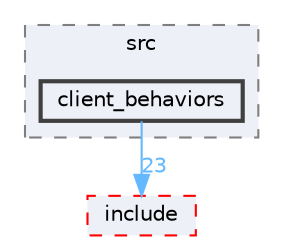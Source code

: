digraph "smacc_client_library/move_base_z_client/move_base_z_client_plugin/src/client_behaviors"
{
 // LATEX_PDF_SIZE
  bgcolor="transparent";
  edge [fontname=Helvetica,fontsize=10,labelfontname=Helvetica,labelfontsize=10];
  node [fontname=Helvetica,fontsize=10,shape=box,height=0.2,width=0.4];
  compound=true
  subgraph clusterdir_61dcd657345dad6c4da3cefc2b8aca91 {
    graph [ bgcolor="#edf0f7", pencolor="grey50", label="src", fontname=Helvetica,fontsize=10 style="filled,dashed", URL="dir_61dcd657345dad6c4da3cefc2b8aca91.html",tooltip=""]
  dir_5bc66bdd50906fd391853893640fa99c [label="client_behaviors", fillcolor="#edf0f7", color="grey25", style="filled,bold", URL="dir_5bc66bdd50906fd391853893640fa99c.html",tooltip=""];
  }
  dir_3488b3f89152574ebdd16a8ff47504bf [label="include", fillcolor="#edf0f7", color="red", style="filled,dashed", URL="dir_3488b3f89152574ebdd16a8ff47504bf.html",tooltip=""];
  dir_5bc66bdd50906fd391853893640fa99c->dir_3488b3f89152574ebdd16a8ff47504bf [headlabel="23", labeldistance=1.5 headhref="dir_000013_000048.html" color="steelblue1" fontcolor="steelblue1"];
}
